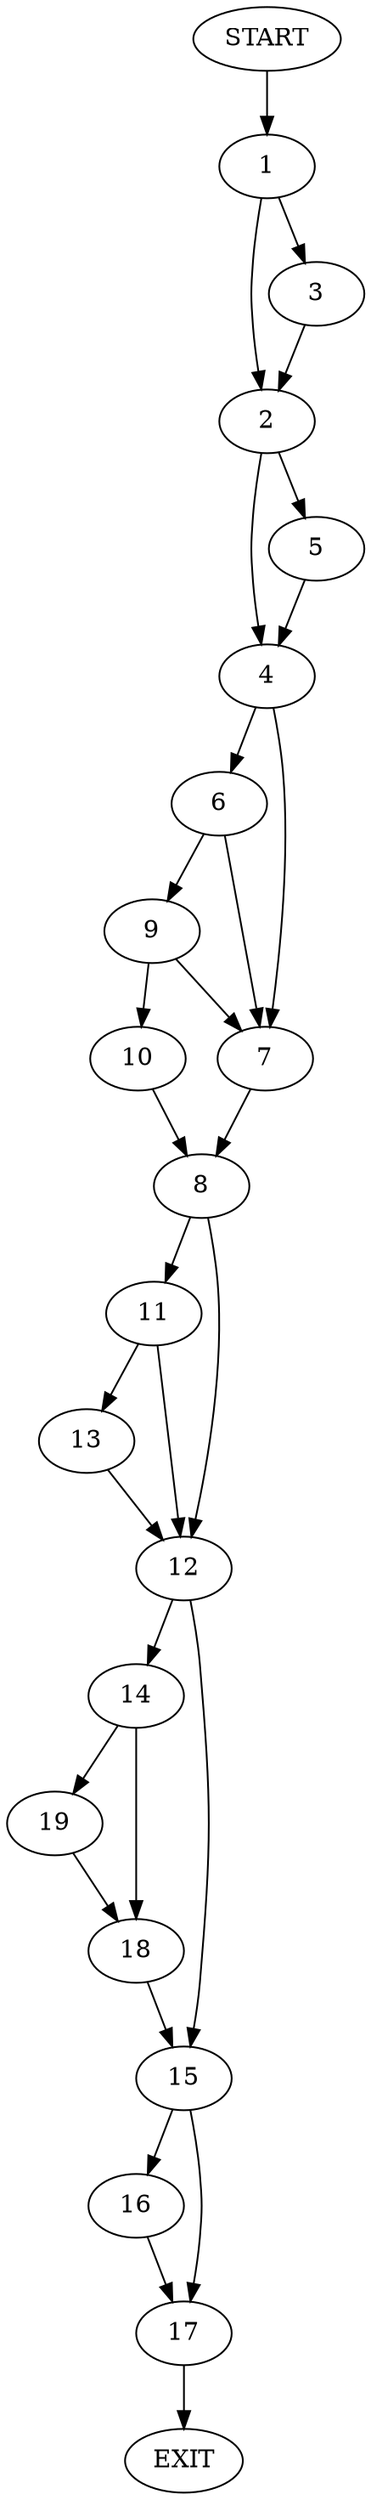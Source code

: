 digraph {
0 [label="START"]
20 [label="EXIT"]
0 -> 1
1 -> 2
1 -> 3
3 -> 2
2 -> 4
2 -> 5
4 -> 6
4 -> 7
5 -> 4
7 -> 8
6 -> 9
6 -> 7
9 -> 10
9 -> 7
10 -> 8
8 -> 11
8 -> 12
11 -> 12
11 -> 13
12 -> 14
12 -> 15
13 -> 12
15 -> 16
15 -> 17
14 -> 18
14 -> 19
18 -> 15
19 -> 18
17 -> 20
16 -> 17
}
